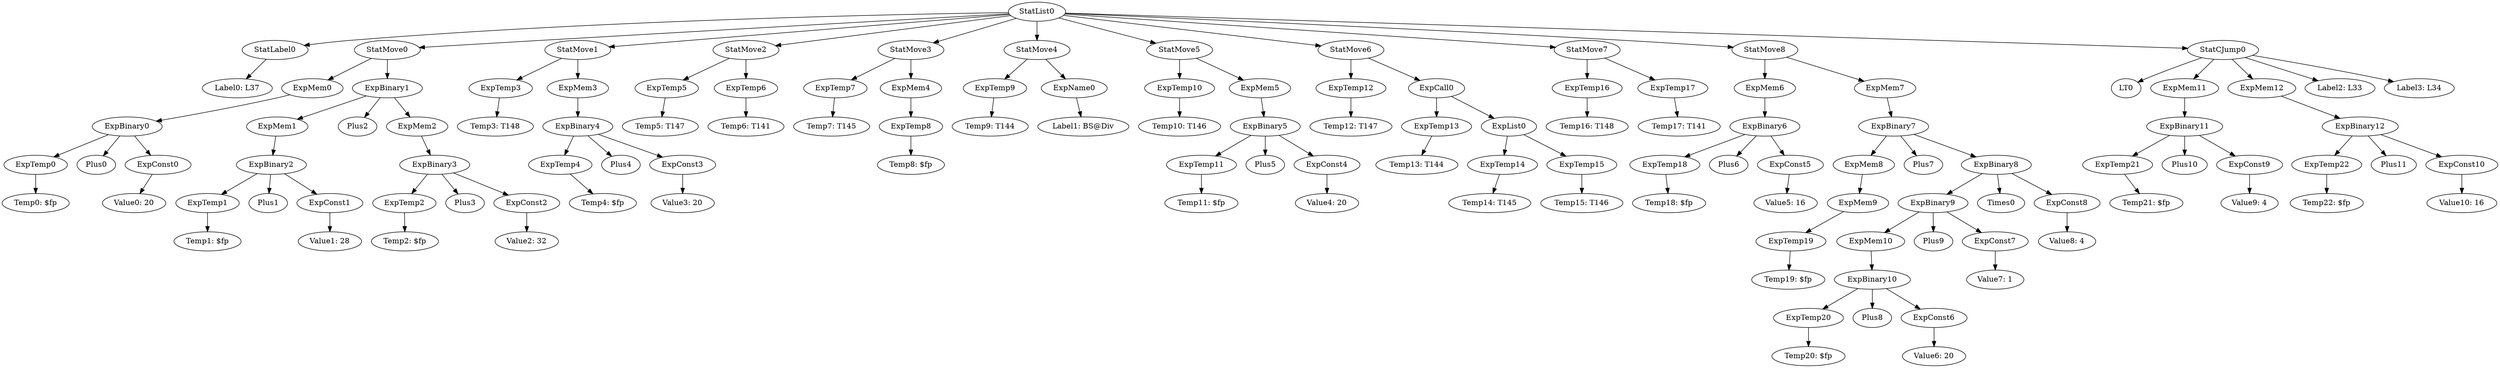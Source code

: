 digraph {
	ordering = out;
	ExpMem12 -> ExpBinary12;
	ExpBinary12 -> ExpTemp22;
	ExpBinary12 -> Plus11;
	ExpBinary12 -> ExpConst10;
	ExpMem11 -> ExpBinary11;
	ExpMem7 -> ExpBinary7;
	ExpBinary8 -> ExpBinary9;
	ExpBinary8 -> Times0;
	ExpBinary8 -> ExpConst8;
	ExpConst7 -> "Value7: 1";
	ExpMem10 -> ExpBinary10;
	ExpTemp20 -> "Temp20: $fp";
	ExpMem8 -> ExpMem9;
	ExpMem6 -> ExpBinary6;
	ExpTemp21 -> "Temp21: $fp";
	ExpTemp17 -> "Temp17: T141";
	ExpBinary10 -> ExpTemp20;
	ExpBinary10 -> Plus8;
	ExpBinary10 -> ExpConst6;
	StatMove7 -> ExpTemp16;
	StatMove7 -> ExpTemp17;
	ExpTemp3 -> "Temp3: T148";
	ExpConst3 -> "Value3: 20";
	ExpTemp2 -> "Temp2: $fp";
	ExpTemp10 -> "Temp10: T146";
	ExpBinary0 -> ExpTemp0;
	ExpBinary0 -> Plus0;
	ExpBinary0 -> ExpConst0;
	ExpMem4 -> ExpTemp8;
	StatMove8 -> ExpMem6;
	StatMove8 -> ExpMem7;
	StatMove0 -> ExpMem0;
	StatMove0 -> ExpBinary1;
	ExpTemp4 -> "Temp4: $fp";
	ExpTemp12 -> "Temp12: T147";
	ExpMem2 -> ExpBinary3;
	ExpCall0 -> ExpTemp13;
	ExpCall0 -> ExpList0;
	ExpConst2 -> "Value2: 32";
	ExpBinary3 -> ExpTemp2;
	ExpBinary3 -> Plus3;
	ExpBinary3 -> ExpConst2;
	ExpTemp7 -> "Temp7: T145";
	ExpTemp0 -> "Temp0: $fp";
	StatList0 -> StatLabel0;
	StatList0 -> StatMove0;
	StatList0 -> StatMove1;
	StatList0 -> StatMove2;
	StatList0 -> StatMove3;
	StatList0 -> StatMove4;
	StatList0 -> StatMove5;
	StatList0 -> StatMove6;
	StatList0 -> StatMove7;
	StatList0 -> StatMove8;
	StatList0 -> StatCJump0;
	ExpConst6 -> "Value6: 20";
	ExpMem9 -> ExpTemp19;
	ExpMem1 -> ExpBinary2;
	ExpBinary4 -> ExpTemp4;
	ExpBinary4 -> Plus4;
	ExpBinary4 -> ExpConst3;
	ExpConst0 -> "Value0: 20";
	ExpMem3 -> ExpBinary4;
	ExpBinary1 -> ExpMem1;
	ExpBinary1 -> Plus2;
	ExpBinary1 -> ExpMem2;
	ExpMem0 -> ExpBinary0;
	ExpConst10 -> "Value10: 16";
	StatMove4 -> ExpTemp9;
	StatMove4 -> ExpName0;
	ExpTemp1 -> "Temp1: $fp";
	ExpTemp5 -> "Temp5: T147";
	ExpTemp14 -> "Temp14: T145";
	StatMove1 -> ExpTemp3;
	StatMove1 -> ExpMem3;
	ExpBinary7 -> ExpMem8;
	ExpBinary7 -> Plus7;
	ExpBinary7 -> ExpBinary8;
	ExpTemp18 -> "Temp18: $fp";
	ExpTemp8 -> "Temp8: $fp";
	ExpBinary2 -> ExpTemp1;
	ExpBinary2 -> Plus1;
	ExpBinary2 -> ExpConst1;
	StatLabel0 -> "Label0: L37";
	ExpMem5 -> ExpBinary5;
	ExpConst1 -> "Value1: 28";
	ExpConst5 -> "Value5: 16";
	StatMove5 -> ExpTemp10;
	StatMove5 -> ExpMem5;
	ExpTemp19 -> "Temp19: $fp";
	StatMove2 -> ExpTemp5;
	StatMove2 -> ExpTemp6;
	ExpTemp22 -> "Temp22: $fp";
	StatMove3 -> ExpTemp7;
	StatMove3 -> ExpMem4;
	ExpTemp11 -> "Temp11: $fp";
	ExpBinary9 -> ExpMem10;
	ExpBinary9 -> Plus9;
	ExpBinary9 -> ExpConst7;
	ExpTemp9 -> "Temp9: T144";
	ExpName0 -> "Label1: BS@Div";
	ExpConst9 -> "Value9: 4";
	ExpBinary11 -> ExpTemp21;
	ExpBinary11 -> Plus10;
	ExpBinary11 -> ExpConst9;
	ExpBinary5 -> ExpTemp11;
	ExpBinary5 -> Plus5;
	ExpBinary5 -> ExpConst4;
	ExpConst8 -> "Value8: 4";
	ExpConst4 -> "Value4: 20";
	ExpTemp6 -> "Temp6: T141";
	StatMove6 -> ExpTemp12;
	StatMove6 -> ExpCall0;
	ExpTemp13 -> "Temp13: T144";
	ExpBinary6 -> ExpTemp18;
	ExpBinary6 -> Plus6;
	ExpBinary6 -> ExpConst5;
	ExpTemp16 -> "Temp16: T148";
	StatCJump0 -> LT0;
	StatCJump0 -> ExpMem11;
	StatCJump0 -> ExpMem12;
	StatCJump0 -> "Label2: L33";
	StatCJump0 -> "Label3: L34";
	ExpList0 -> ExpTemp14;
	ExpList0 -> ExpTemp15;
	ExpTemp15 -> "Temp15: T146";
}

